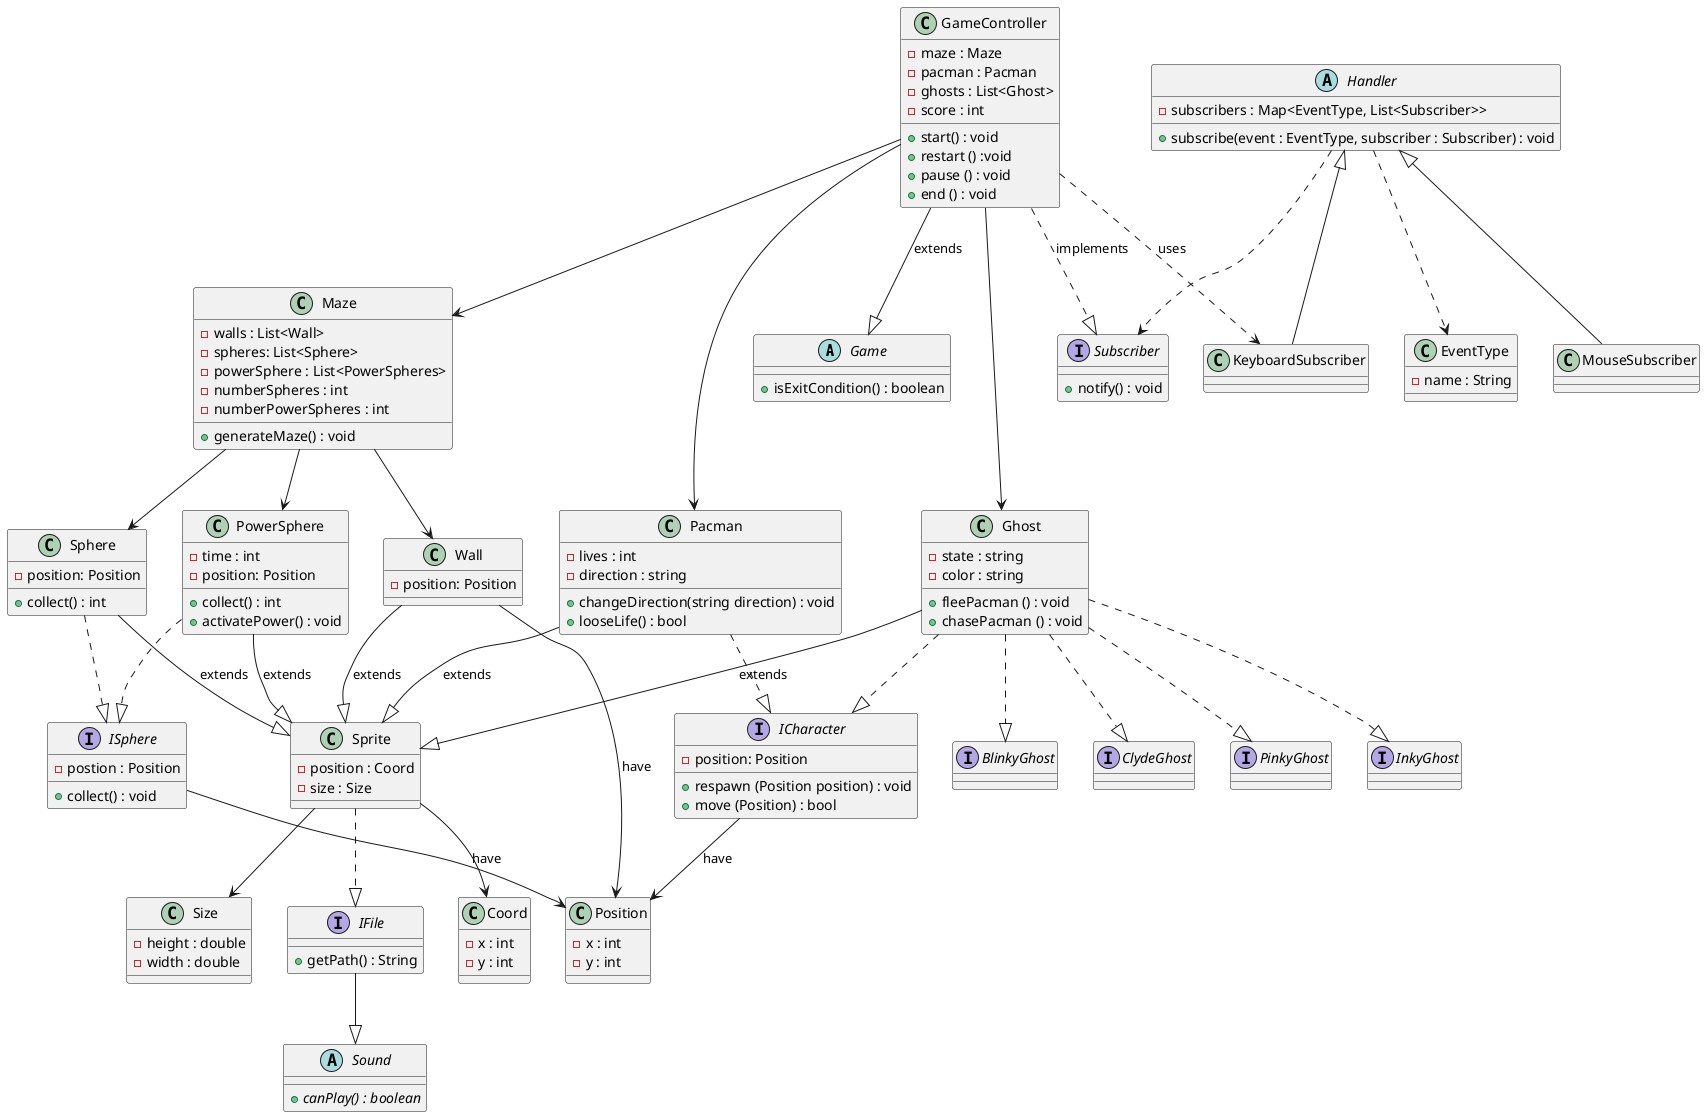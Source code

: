 @startuml
abstract class Game {
    + isExitCondition() : boolean
}

class Coord {
    - x : int
    - y : int
}

class Size {
    - height : double
    - width : double
}

interface IFile {
    + getPath() : String
}

class Sprite {
    - position : Coord
    - size : Size
}
abstract class Sound {
    {abstract} + canPlay() : boolean
}

IFile --|> Sound
Sprite --> Coord
Sprite --> Size
Sprite ..|> IFile






interface Subscriber {
    + notify() : void
}

class EventType {
    - name : String
}

abstract class Handler {
    - subscribers : Map<EventType, List<Subscriber>>
    + subscribe(event : EventType, subscriber : Subscriber) : void
}

Handler ..> EventType
Handler ..> Subscriber
Handler <|-- MouseSubscriber
Handler <|-- KeyboardSubscriber


class Position
{
 - x : int
 - y : int
}
class Wall{
 - position: Position
}
class PowerSphere
{
 - time : int
 - position: Position
 + collect() : int
 + activatePower() : void

}

class Sphere
{
 - position: Position
 + collect() : int
}

class Ghost
{
 -state : string
 -color : string
 + fleePacman () : void
 + chasePacman () : void
}

interface ClydeGhost{}
interface PinkyGhost{}
interface InkyGhost{}
interface BlinkyGhost{}

interface ICharacter
{
 - position: Position
 + respawn (Position position) : void
 + move (Position) : bool
}
class Pacman 
{
 - lives : int
 - direction : string
 + changeDirection(string direction) : void
 + looseLife() : bool
}

class Maze
{
 - walls : List<Wall>
 - spheres: List<Sphere>
 - powerSphere : List<PowerSpheres>
 - numberSpheres : int 
 - numberPowerSpheres : int 
 + generateMaze() : void
}

class GameController
{
 -maze : Maze
 - pacman : Pacman
 -ghosts : List<Ghost>
 -score : int
 + start() : void
 + restart () :void
 + pause () : void
 + end () : void
}

interface ISphere
{
 - postion : Position
 + collect() : void
}

GameController ..> KeyboardSubscriber   : uses
GameController ..|> Subscriber : implements
GameController --> Pacman
GameController --> Ghost
GameController --> Maze


Ghost ..|> ClydeGhost
Ghost ..|> PinkyGhost
Ghost ..|> InkyGhost
Ghost ..|> BlinkyGhost


Pacman ..|> ICharacter
Ghost ..|> ICharacter

Maze --> Wall
Maze --> Sphere
Maze --> PowerSphere

GameController --|> Game : extends


Ghost --|> Sprite : extends
Pacman --|> Sprite : extends
PowerSphere --|> Sprite : extends
Sphere --|> Sprite : extends
Wall --|> Sprite : extends

PowerSphere ..|> ISphere
Sphere ..|> ISphere

ISphere --> Position : have
ICharacter --> Position : have
Wall --> Position : have


@enduml